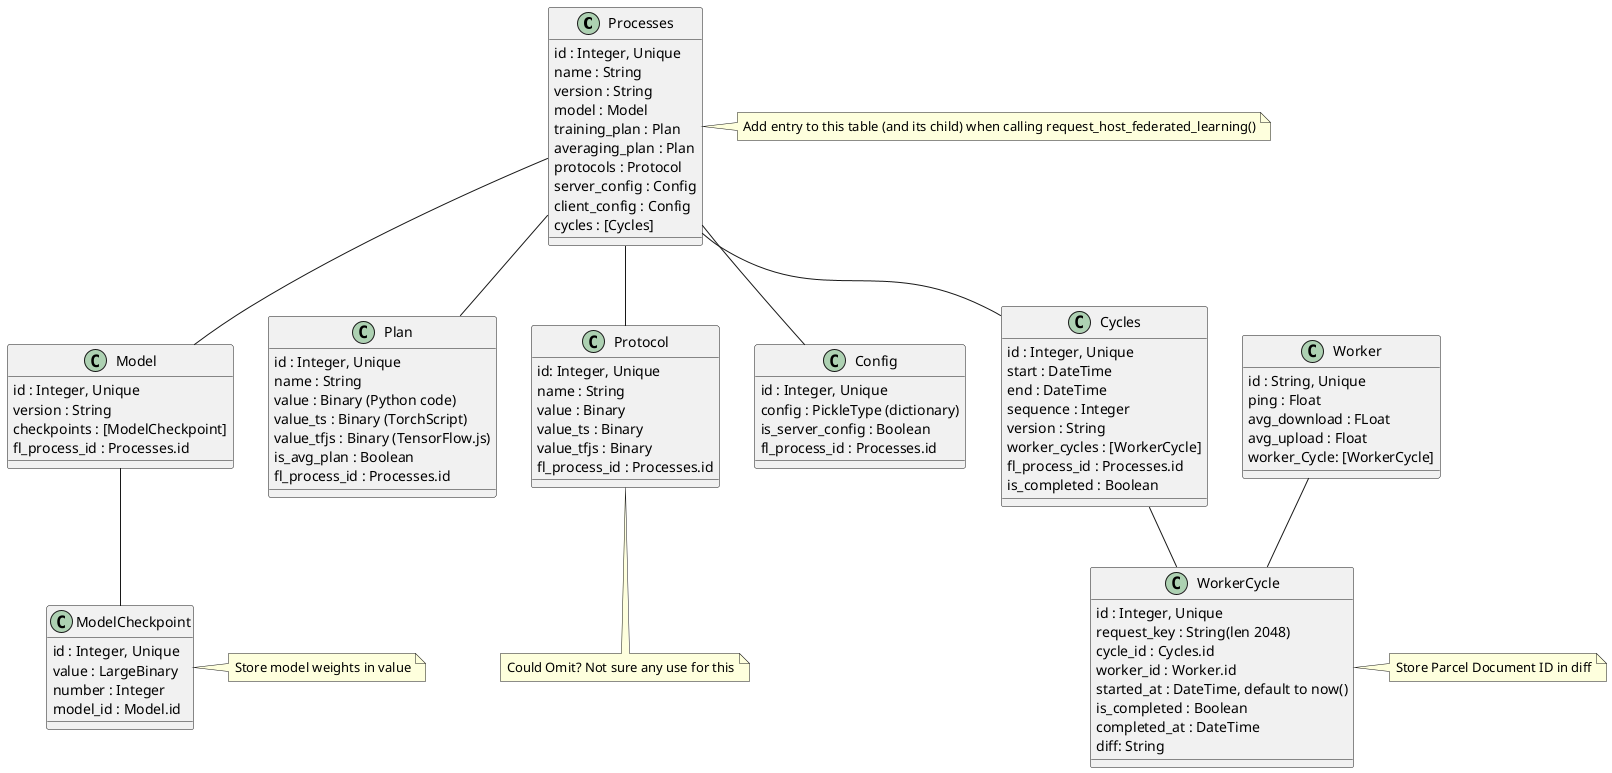 @startuml
Processes -- Model
Processes -- Plan
Processes -- Protocol
Processes -- Config
Processes -- Cycles
Model -- ModelCheckpoint
Cycles -- WorkerCycle
Worker -- WorkerCycle
class Processes {
	id : Integer, Unique
    name : String
    version : String
    model : Model
    training_plan : Plan
    averaging_plan : Plan
    protocols : Protocol
    server_config : Config
    client_config : Config
    cycles : [Cycles]
}
note right: Add entry to this table (and its child) when calling request_host_federated_learning()
class Model {
	id : Integer, Unique
    version : String
    checkpoints : [ModelCheckpoint]
    fl_process_id : Processes.id
}
class ModelCheckpoint {
	id : Integer, Unique
    value : LargeBinary 
    number : Integer
    model_id : Model.id
}
note right : Store model weights in value
class Cycles{
	id : Integer, Unique
    start : DateTime
    end : DateTime
    sequence : Integer
    version : String
    worker_cycles : [WorkerCycle]
    fl_process_id : Processes.id
    is_completed : Boolean
}
class WorkerCycle {
	id : Integer, Unique
    {field}request_key : String(len 2048)
    cycle_id : Cycles.id
    worker_id : Worker.id
    {field}started_at : DateTime, default to now()
    is_completed : Boolean
    completed_at : DateTime
    diff: String
}
note right: Store Parcel Document ID in diff
class Worker {
	id : String, Unique
    ping : Float
    avg_download : FLoat
    avg_upload : Float
    worker_Cycle: [WorkerCycle]
}
class Plan {
	id : Integer, Unique
    name : String
    {field}value : Binary (Python code)
    {field}value_ts : Binary (TorchScript)
    {field}value_tfjs : Binary (TensorFlow.js)
    is_avg_plan : Boolean
    fl_process_id : Processes.id
}
class Protocol {
	id: Integer, Unique
    name : String
    value : Binary
    value_ts : Binary
    value_tfjs : Binary
    fl_process_id : Processes.id
}
note bottom: Could Omit? Not sure any use for this
class Config {
	id : Integer, Unique
    {field} config : PickleType (dictionary)
    is_server_config : Boolean
    fl_process_id : Processes.id
}
@enduml